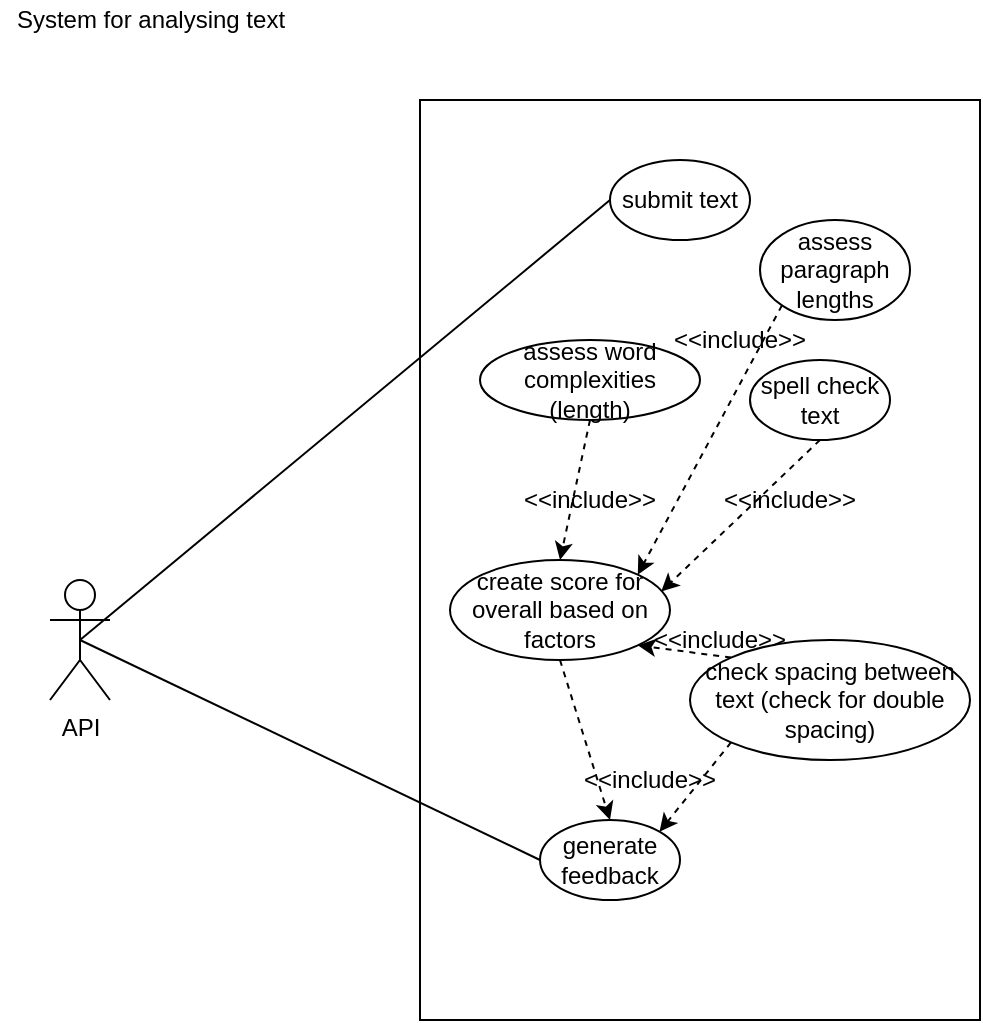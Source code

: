 <mxfile version="13.7.9" type="device"><diagram id="yZcC7VTYyEjRf6opoc2w" name="Page-1"><mxGraphModel dx="1024" dy="592" grid="1" gridSize="10" guides="1" tooltips="1" connect="1" arrows="1" fold="1" page="1" pageScale="1" pageWidth="850" pageHeight="1100" math="0" shadow="0"><root><mxCell id="0"/><mxCell id="1" parent="0"/><mxCell id="5-n2AQL74xdZgKSt2rJS-1" value="" style="rounded=0;whiteSpace=wrap;html=1;" parent="1" vertex="1"><mxGeometry x="285" y="120" width="280" height="460" as="geometry"/></mxCell><mxCell id="5-n2AQL74xdZgKSt2rJS-5" style="rounded=0;orthogonalLoop=1;jettySize=auto;html=1;exitX=0.5;exitY=0.5;exitDx=0;exitDy=0;exitPerimeter=0;entryX=0;entryY=0.5;entryDx=0;entryDy=0;endArrow=none;endFill=0;" parent="1" source="5-n2AQL74xdZgKSt2rJS-2" target="5-n2AQL74xdZgKSt2rJS-4" edge="1"><mxGeometry relative="1" as="geometry"/></mxCell><mxCell id="5-n2AQL74xdZgKSt2rJS-20" style="edgeStyle=none;rounded=0;orthogonalLoop=1;jettySize=auto;html=1;exitX=0.5;exitY=0.5;exitDx=0;exitDy=0;exitPerimeter=0;entryX=0;entryY=0.5;entryDx=0;entryDy=0;endArrow=none;endFill=0;" parent="1" source="5-n2AQL74xdZgKSt2rJS-2" target="5-n2AQL74xdZgKSt2rJS-18" edge="1"><mxGeometry relative="1" as="geometry"/></mxCell><mxCell id="5-n2AQL74xdZgKSt2rJS-2" value="API" style="shape=umlActor;verticalLabelPosition=bottom;verticalAlign=top;html=1;outlineConnect=0;" parent="1" vertex="1"><mxGeometry x="100" y="360" width="30" height="60" as="geometry"/></mxCell><mxCell id="5-n2AQL74xdZgKSt2rJS-4" value="submit text" style="ellipse;whiteSpace=wrap;html=1;" parent="1" vertex="1"><mxGeometry x="380" y="150" width="70" height="40" as="geometry"/></mxCell><mxCell id="5-n2AQL74xdZgKSt2rJS-18" value="generate feedback" style="ellipse;whiteSpace=wrap;html=1;" parent="1" vertex="1"><mxGeometry x="345" y="480" width="70" height="40" as="geometry"/></mxCell><mxCell id="5-n2AQL74xdZgKSt2rJS-27" style="edgeStyle=none;rounded=0;orthogonalLoop=1;jettySize=auto;html=1;exitX=0.5;exitY=1;exitDx=0;exitDy=0;entryX=0.5;entryY=0;entryDx=0;entryDy=0;dashed=1;endArrow=classic;endFill=1;" parent="1" source="5-n2AQL74xdZgKSt2rJS-21" target="5-n2AQL74xdZgKSt2rJS-23" edge="1"><mxGeometry relative="1" as="geometry"/></mxCell><mxCell id="5-n2AQL74xdZgKSt2rJS-21" value="assess word complexities (length)" style="ellipse;whiteSpace=wrap;html=1;" parent="1" vertex="1"><mxGeometry x="315" y="240" width="110" height="40" as="geometry"/></mxCell><mxCell id="5-n2AQL74xdZgKSt2rJS-25" style="edgeStyle=none;rounded=0;orthogonalLoop=1;jettySize=auto;html=1;exitX=0.5;exitY=1;exitDx=0;exitDy=0;entryX=0.5;entryY=0;entryDx=0;entryDy=0;endArrow=classic;endFill=1;dashed=1;" parent="1" source="5-n2AQL74xdZgKSt2rJS-23" target="5-n2AQL74xdZgKSt2rJS-18" edge="1"><mxGeometry relative="1" as="geometry"/></mxCell><mxCell id="5-n2AQL74xdZgKSt2rJS-23" value="create score for overall based on factors" style="ellipse;whiteSpace=wrap;html=1;" parent="1" vertex="1"><mxGeometry x="300" y="350" width="110" height="50" as="geometry"/></mxCell><mxCell id="5-n2AQL74xdZgKSt2rJS-26" value="&amp;lt;&amp;lt;include&amp;gt;&amp;gt;" style="text;html=1;strokeColor=none;fillColor=none;align=center;verticalAlign=middle;whiteSpace=wrap;rounded=0;" parent="1" vertex="1"><mxGeometry x="380" y="450" width="40" height="20" as="geometry"/></mxCell><mxCell id="5-n2AQL74xdZgKSt2rJS-28" value="&amp;lt;&amp;lt;include&amp;gt;&amp;gt;" style="text;html=1;strokeColor=none;fillColor=none;align=center;verticalAlign=middle;whiteSpace=wrap;rounded=0;" parent="1" vertex="1"><mxGeometry x="350" y="310" width="40" height="20" as="geometry"/></mxCell><mxCell id="5-n2AQL74xdZgKSt2rJS-34" style="edgeStyle=none;rounded=0;orthogonalLoop=1;jettySize=auto;html=1;exitX=0;exitY=1;exitDx=0;exitDy=0;entryX=1;entryY=0;entryDx=0;entryDy=0;endArrow=classic;endFill=1;dashed=1;" parent="1" source="5-n2AQL74xdZgKSt2rJS-32" target="5-n2AQL74xdZgKSt2rJS-18" edge="1"><mxGeometry relative="1" as="geometry"/></mxCell><mxCell id="5-n2AQL74xdZgKSt2rJS-37" style="edgeStyle=none;rounded=0;orthogonalLoop=1;jettySize=auto;html=1;exitX=0;exitY=0;exitDx=0;exitDy=0;entryX=1;entryY=1;entryDx=0;entryDy=0;endArrow=classic;endFill=1;dashed=1;" parent="1" source="5-n2AQL74xdZgKSt2rJS-32" target="5-n2AQL74xdZgKSt2rJS-23" edge="1"><mxGeometry relative="1" as="geometry"/></mxCell><mxCell id="5-n2AQL74xdZgKSt2rJS-32" value="check spacing between text (check for double spacing)" style="ellipse;whiteSpace=wrap;html=1;" parent="1" vertex="1"><mxGeometry x="420" y="390" width="140" height="60" as="geometry"/></mxCell><mxCell id="5-n2AQL74xdZgKSt2rJS-33" style="edgeStyle=none;rounded=0;orthogonalLoop=1;jettySize=auto;html=1;exitX=0.5;exitY=1;exitDx=0;exitDy=0;endArrow=none;endFill=0;" parent="1" source="5-n2AQL74xdZgKSt2rJS-32" target="5-n2AQL74xdZgKSt2rJS-32" edge="1"><mxGeometry relative="1" as="geometry"/></mxCell><mxCell id="5-n2AQL74xdZgKSt2rJS-38" value="System for analysing text" style="text;html=1;align=center;verticalAlign=middle;resizable=0;points=[];autosize=1;" parent="1" vertex="1"><mxGeometry x="75" y="70" width="150" height="20" as="geometry"/></mxCell><mxCell id="5-n2AQL74xdZgKSt2rJS-39" value="&amp;lt;&amp;lt;include&amp;gt;&amp;gt;" style="text;html=1;strokeColor=none;fillColor=none;align=center;verticalAlign=middle;whiteSpace=wrap;rounded=0;" parent="1" vertex="1"><mxGeometry x="415" y="380" width="40" height="20" as="geometry"/></mxCell><mxCell id="eicQDHG87ekUnI0CQ8eI-2" style="rounded=0;orthogonalLoop=1;jettySize=auto;html=1;exitX=0.5;exitY=1;exitDx=0;exitDy=0;entryX=0.96;entryY=0.316;entryDx=0;entryDy=0;entryPerimeter=0;dashed=1;" parent="1" source="eicQDHG87ekUnI0CQ8eI-1" target="5-n2AQL74xdZgKSt2rJS-23" edge="1"><mxGeometry relative="1" as="geometry"/></mxCell><mxCell id="eicQDHG87ekUnI0CQ8eI-1" value="spell check text" style="ellipse;whiteSpace=wrap;html=1;" parent="1" vertex="1"><mxGeometry x="450" y="250" width="70" height="40" as="geometry"/></mxCell><mxCell id="eicQDHG87ekUnI0CQ8eI-3" value="&amp;lt;&amp;lt;include&amp;gt;&amp;gt;" style="text;html=1;strokeColor=none;fillColor=none;align=center;verticalAlign=middle;whiteSpace=wrap;rounded=0;" parent="1" vertex="1"><mxGeometry x="450" y="310" width="40" height="20" as="geometry"/></mxCell><mxCell id="Gl6q8SreljnvmZFQUyt3-2" style="rounded=0;orthogonalLoop=1;jettySize=auto;html=1;exitX=0;exitY=1;exitDx=0;exitDy=0;entryX=1;entryY=0;entryDx=0;entryDy=0;dashed=1;" edge="1" parent="1" source="Gl6q8SreljnvmZFQUyt3-1" target="5-n2AQL74xdZgKSt2rJS-23"><mxGeometry relative="1" as="geometry"/></mxCell><mxCell id="Gl6q8SreljnvmZFQUyt3-1" value="assess paragraph lengths" style="ellipse;whiteSpace=wrap;html=1;" vertex="1" parent="1"><mxGeometry x="455" y="180" width="75" height="50" as="geometry"/></mxCell><mxCell id="Gl6q8SreljnvmZFQUyt3-3" value="&amp;lt;&amp;lt;include&amp;gt;&amp;gt;" style="text;html=1;strokeColor=none;fillColor=none;align=center;verticalAlign=middle;whiteSpace=wrap;rounded=0;" vertex="1" parent="1"><mxGeometry x="425" y="230" width="40" height="20" as="geometry"/></mxCell></root></mxGraphModel></diagram></mxfile>